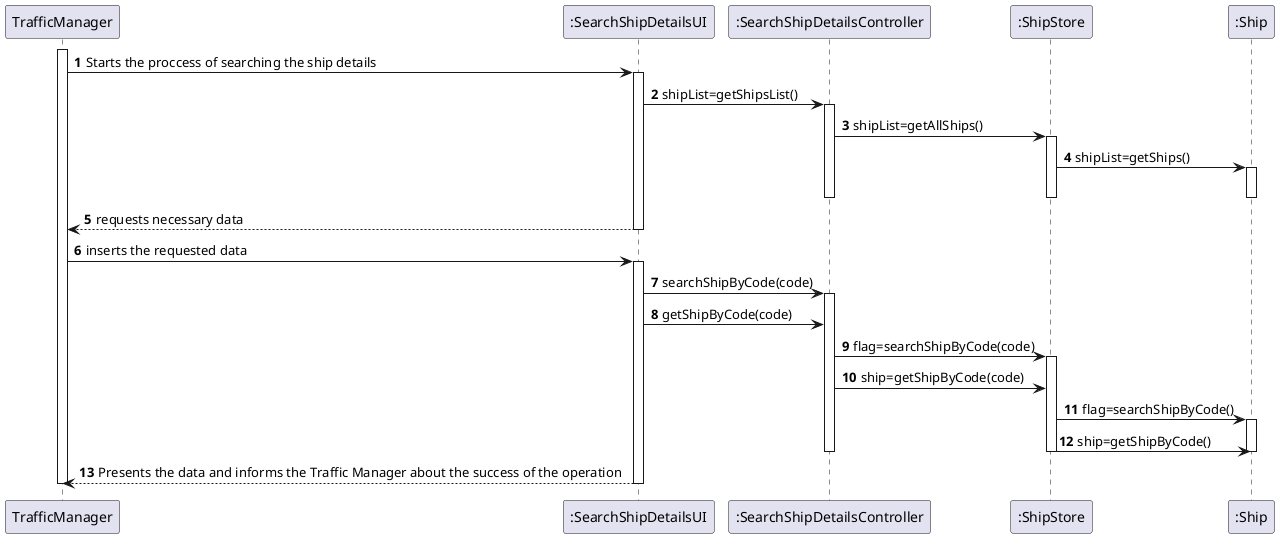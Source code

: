 @startuml

autonumber

activate TrafficManager

TrafficManager -> ":SearchShipDetailsUI" : Starts the proccess of searching the ship details

activate ":SearchShipDetailsUI"

":SearchShipDetailsUI" -> ":SearchShipDetailsController" : shipList=getShipsList()

activate ":SearchShipDetailsController"

":SearchShipDetailsController" -> ":ShipStore" : shipList=getAllShips()

activate ":ShipStore"

":ShipStore" -> ":Ship" : shipList=getShips()

activate ":Ship"

deactivate ":ShipStore"

deactivate ":Ship"

deactivate ":SearchShipDetailsController"

":SearchShipDetailsUI" --> TrafficManager : requests necessary data

deactivate ":SearchShipDetailsUI"

TrafficManager -> ":SearchShipDetailsUI" : inserts the requested data

activate ":SearchShipDetailsUI"

":SearchShipDetailsUI" -> ":SearchShipDetailsController" : searchShipByCode(code)

activate ":SearchShipDetailsController"

":SearchShipDetailsUI" -> ":SearchShipDetailsController" : getShipByCode(code)

":SearchShipDetailsController" -> ":ShipStore" : flag=searchShipByCode(code)

activate ":ShipStore"

":SearchShipDetailsController" -> ":ShipStore" : ship=getShipByCode(code)

":ShipStore" -> ":Ship" : flag=searchShipByCode()

activate ":Ship"

":ShipStore" -> ":Ship" : ship=getShipByCode()

deactivate ":ShipStore"

deactivate ":Ship"

deactivate ":SearchShipDetailsController"

":SearchShipDetailsUI" --> TrafficManager : Presents the data and informs the Traffic Manager about the success of the operation

deactivate ":SearchShipDetailsUI"

deactivate TrafficManager

@enduml